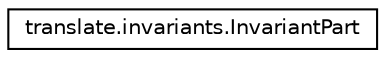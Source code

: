 digraph "Graphical Class Hierarchy"
{
  edge [fontname="Helvetica",fontsize="10",labelfontname="Helvetica",labelfontsize="10"];
  node [fontname="Helvetica",fontsize="10",shape=record];
  rankdir="LR";
  Node1 [label="translate.invariants.InvariantPart",height=0.2,width=0.4,color="black", fillcolor="white", style="filled",URL="$classtranslate_1_1invariants_1_1InvariantPart.html"];
}
